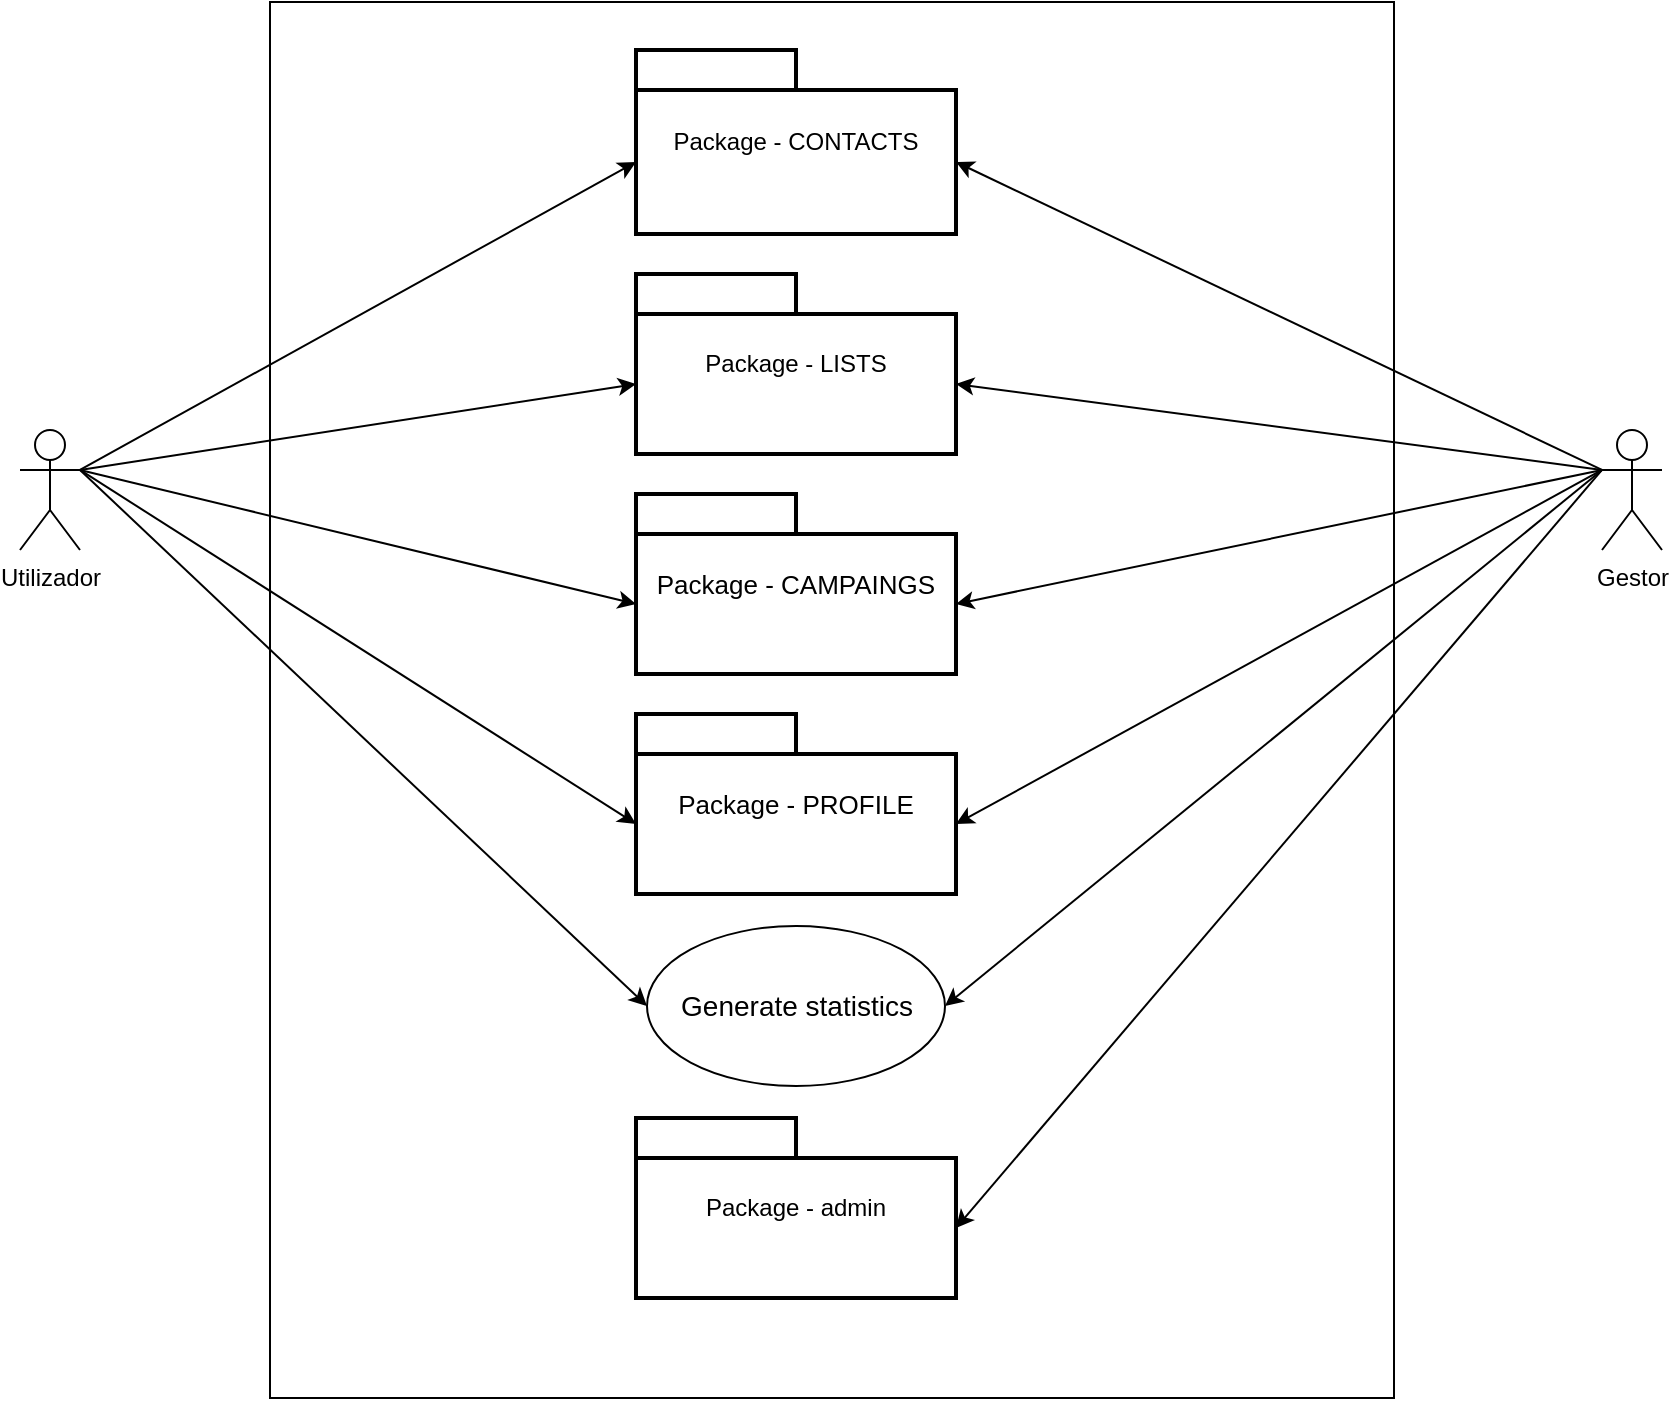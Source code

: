 <mxfile version="20.5.1" type="device" pages="7"><diagram id="rN_tg0I684L8gJ3R9h2H" name="Page-1"><mxGraphModel dx="946" dy="516" grid="0" gridSize="10" guides="1" tooltips="1" connect="1" arrows="1" fold="1" page="0" pageScale="1" pageWidth="1654" pageHeight="2336" math="0" shadow="0"><root><mxCell id="0"/><mxCell id="1" parent="0"/><mxCell id="qIFVFGJRCsdu9wKC1bCU-2" value="" style="rounded=0;whiteSpace=wrap;html=1;" parent="1" vertex="1"><mxGeometry x="212" y="20" width="562" height="698" as="geometry"/></mxCell><mxCell id="qIFVFGJRCsdu9wKC1bCU-18" style="edgeStyle=none;rounded=0;orthogonalLoop=1;jettySize=auto;html=1;exitX=1;exitY=0.333;exitDx=0;exitDy=0;exitPerimeter=0;entryX=0;entryY=0;entryDx=0;entryDy=56;entryPerimeter=0;fontSize=13;sourcePerimeterSpacing=5;targetPerimeterSpacing=5;" parent="1" source="qIFVFGJRCsdu9wKC1bCU-3" target="qIFVFGJRCsdu9wKC1bCU-5" edge="1"><mxGeometry relative="1" as="geometry"/></mxCell><mxCell id="qIFVFGJRCsdu9wKC1bCU-19" style="edgeStyle=none;rounded=0;orthogonalLoop=1;jettySize=auto;html=1;exitX=1;exitY=0.333;exitDx=0;exitDy=0;exitPerimeter=0;entryX=0;entryY=0;entryDx=0;entryDy=55;entryPerimeter=0;fontSize=13;sourcePerimeterSpacing=5;targetPerimeterSpacing=5;" parent="1" source="qIFVFGJRCsdu9wKC1bCU-3" target="qIFVFGJRCsdu9wKC1bCU-6" edge="1"><mxGeometry relative="1" as="geometry"/></mxCell><mxCell id="qIFVFGJRCsdu9wKC1bCU-20" style="edgeStyle=none;rounded=0;orthogonalLoop=1;jettySize=auto;html=1;exitX=1;exitY=0.333;exitDx=0;exitDy=0;exitPerimeter=0;entryX=0;entryY=0;entryDx=0;entryDy=55;entryPerimeter=0;fontSize=13;sourcePerimeterSpacing=5;targetPerimeterSpacing=5;" parent="1" source="qIFVFGJRCsdu9wKC1bCU-3" target="qIFVFGJRCsdu9wKC1bCU-7" edge="1"><mxGeometry relative="1" as="geometry"/></mxCell><mxCell id="qIFVFGJRCsdu9wKC1bCU-21" style="edgeStyle=none;rounded=0;orthogonalLoop=1;jettySize=auto;html=1;exitX=1;exitY=0.333;exitDx=0;exitDy=0;exitPerimeter=0;entryX=0;entryY=0;entryDx=0;entryDy=55;entryPerimeter=0;fontSize=13;sourcePerimeterSpacing=5;targetPerimeterSpacing=5;" parent="1" source="qIFVFGJRCsdu9wKC1bCU-3" target="qIFVFGJRCsdu9wKC1bCU-8" edge="1"><mxGeometry relative="1" as="geometry"/></mxCell><mxCell id="qIFVFGJRCsdu9wKC1bCU-22" style="edgeStyle=none;rounded=0;orthogonalLoop=1;jettySize=auto;html=1;exitX=1;exitY=0.333;exitDx=0;exitDy=0;exitPerimeter=0;entryX=0;entryY=0.5;entryDx=0;entryDy=0;fontSize=13;sourcePerimeterSpacing=5;targetPerimeterSpacing=5;" parent="1" source="qIFVFGJRCsdu9wKC1bCU-3" target="qIFVFGJRCsdu9wKC1bCU-10" edge="1"><mxGeometry relative="1" as="geometry"/></mxCell><mxCell id="qIFVFGJRCsdu9wKC1bCU-3" value="Utilizador" style="shape=umlActor;verticalLabelPosition=bottom;verticalAlign=top;html=1;outlineConnect=0;" parent="1" vertex="1"><mxGeometry x="87" y="234" width="30" height="60" as="geometry"/></mxCell><mxCell id="qIFVFGJRCsdu9wKC1bCU-11" style="rounded=0;orthogonalLoop=1;jettySize=auto;html=1;exitX=0;exitY=0.333;exitDx=0;exitDy=0;exitPerimeter=0;entryX=0;entryY=0;entryDx=160;entryDy=55;entryPerimeter=0;fontSize=13;targetPerimeterSpacing=5;sourcePerimeterSpacing=5;" parent="1" source="qIFVFGJRCsdu9wKC1bCU-4" target="qIFVFGJRCsdu9wKC1bCU-9" edge="1"><mxGeometry relative="1" as="geometry"/></mxCell><mxCell id="qIFVFGJRCsdu9wKC1bCU-12" style="edgeStyle=none;rounded=0;orthogonalLoop=1;jettySize=auto;html=1;exitX=0;exitY=0.333;exitDx=0;exitDy=0;exitPerimeter=0;entryX=1;entryY=0.5;entryDx=0;entryDy=0;fontSize=13;sourcePerimeterSpacing=5;targetPerimeterSpacing=5;" parent="1" source="qIFVFGJRCsdu9wKC1bCU-4" target="qIFVFGJRCsdu9wKC1bCU-10" edge="1"><mxGeometry relative="1" as="geometry"/></mxCell><mxCell id="qIFVFGJRCsdu9wKC1bCU-13" style="edgeStyle=none;rounded=0;orthogonalLoop=1;jettySize=auto;html=1;exitX=0;exitY=0.333;exitDx=0;exitDy=0;exitPerimeter=0;entryX=0;entryY=0;entryDx=160;entryDy=55;entryPerimeter=0;fontSize=13;sourcePerimeterSpacing=5;targetPerimeterSpacing=5;" parent="1" source="qIFVFGJRCsdu9wKC1bCU-4" target="qIFVFGJRCsdu9wKC1bCU-8" edge="1"><mxGeometry relative="1" as="geometry"/></mxCell><mxCell id="qIFVFGJRCsdu9wKC1bCU-15" style="edgeStyle=none;rounded=0;orthogonalLoop=1;jettySize=auto;html=1;exitX=0;exitY=0.333;exitDx=0;exitDy=0;exitPerimeter=0;entryX=0;entryY=0;entryDx=160;entryDy=55;entryPerimeter=0;fontSize=13;sourcePerimeterSpacing=5;targetPerimeterSpacing=5;" parent="1" source="qIFVFGJRCsdu9wKC1bCU-4" target="qIFVFGJRCsdu9wKC1bCU-7" edge="1"><mxGeometry relative="1" as="geometry"/></mxCell><mxCell id="qIFVFGJRCsdu9wKC1bCU-16" style="edgeStyle=none;rounded=0;orthogonalLoop=1;jettySize=auto;html=1;exitX=0;exitY=0.333;exitDx=0;exitDy=0;exitPerimeter=0;entryX=0;entryY=0;entryDx=160;entryDy=55;entryPerimeter=0;fontSize=13;sourcePerimeterSpacing=5;targetPerimeterSpacing=5;" parent="1" source="qIFVFGJRCsdu9wKC1bCU-4" target="qIFVFGJRCsdu9wKC1bCU-6" edge="1"><mxGeometry relative="1" as="geometry"/></mxCell><mxCell id="qIFVFGJRCsdu9wKC1bCU-17" style="edgeStyle=none;rounded=0;orthogonalLoop=1;jettySize=auto;html=1;exitX=0;exitY=0.333;exitDx=0;exitDy=0;exitPerimeter=0;entryX=0;entryY=0;entryDx=160;entryDy=56;entryPerimeter=0;fontSize=13;sourcePerimeterSpacing=5;targetPerimeterSpacing=5;" parent="1" source="qIFVFGJRCsdu9wKC1bCU-4" target="qIFVFGJRCsdu9wKC1bCU-5" edge="1"><mxGeometry relative="1" as="geometry"/></mxCell><mxCell id="qIFVFGJRCsdu9wKC1bCU-4" value="Gestor" style="shape=umlActor;verticalLabelPosition=bottom;verticalAlign=top;html=1;outlineConnect=0;" parent="1" vertex="1"><mxGeometry x="878" y="234" width="30" height="60" as="geometry"/></mxCell><mxCell id="qIFVFGJRCsdu9wKC1bCU-5" value="Package - CONTACTS" style="shape=folder;tabWidth=80;tabHeight=20;tabPosition=left;strokeWidth=2;html=1;whiteSpace=wrap;align=center;" parent="1" vertex="1"><mxGeometry x="395" y="44" width="160" height="92" as="geometry"/></mxCell><mxCell id="qIFVFGJRCsdu9wKC1bCU-6" value="Package - LISTS" style="shape=folder;tabWidth=80;tabHeight=20;tabPosition=left;strokeWidth=2;html=1;whiteSpace=wrap;align=center;" parent="1" vertex="1"><mxGeometry x="395" y="156" width="160" height="90" as="geometry"/></mxCell><mxCell id="qIFVFGJRCsdu9wKC1bCU-7" value="&lt;font style=&quot;font-size: 13px;&quot;&gt;Package - CAMPAINGS&lt;/font&gt;" style="shape=folder;tabWidth=80;tabHeight=20;tabPosition=left;strokeWidth=2;html=1;whiteSpace=wrap;align=center;" parent="1" vertex="1"><mxGeometry x="395" y="266" width="160" height="90" as="geometry"/></mxCell><mxCell id="qIFVFGJRCsdu9wKC1bCU-8" value="&lt;font style=&quot;font-size: 13px;&quot;&gt;Package - PROFILE&lt;/font&gt;" style="shape=folder;tabWidth=80;tabHeight=20;tabPosition=left;strokeWidth=2;html=1;whiteSpace=wrap;align=center;" parent="1" vertex="1"><mxGeometry x="395" y="376" width="160" height="90" as="geometry"/></mxCell><mxCell id="qIFVFGJRCsdu9wKC1bCU-9" value="Package - admin" style="shape=folder;tabWidth=80;tabHeight=20;tabPosition=left;strokeWidth=2;html=1;whiteSpace=wrap;align=center;" parent="1" vertex="1"><mxGeometry x="395" y="578" width="160" height="90" as="geometry"/></mxCell><mxCell id="qIFVFGJRCsdu9wKC1bCU-10" value="&lt;span style=&quot;font-size: 14px;&quot;&gt;Generate statistics&lt;/span&gt;" style="ellipse;whiteSpace=wrap;html=1;" parent="1" vertex="1"><mxGeometry x="400.5" y="482" width="149" height="80" as="geometry"/></mxCell></root></mxGraphModel></diagram><diagram id="iYh60ZEQTMUY6hLxTLVM" name="Page-2"><mxGraphModel dx="1346" dy="916" grid="0" gridSize="10" guides="1" tooltips="1" connect="1" arrows="1" fold="1" page="0" pageScale="1" pageWidth="1654" pageHeight="2336" math="0" shadow="0"><root><mxCell id="0"/><mxCell id="1" parent="0"/><mxCell id="Y1VeffDmR55A79ns18sM-3" style="edgeStyle=none;rounded=0;orthogonalLoop=1;jettySize=auto;html=1;exitX=0;exitY=0;exitDx=160;exitDy=56;exitPerimeter=0;entryX=-0.003;entryY=0.122;entryDx=0;entryDy=0;entryPerimeter=0;fontSize=13;targetPerimeterSpacing=5;dashed=1;startArrow=none;" parent="1" source="Y1VeffDmR55A79ns18sM-4" target="Y1VeffDmR55A79ns18sM-2" edge="1"><mxGeometry relative="1" as="geometry"/></mxCell><mxCell id="PMKbeAgQU4uoMiWQIR2W-5" style="edgeStyle=none;rounded=0;orthogonalLoop=1;jettySize=auto;html=1;exitX=0;exitY=0;exitDx=160;exitDy=56;exitPerimeter=0;fontSize=12;dashed=1;endArrow=open;endFill=0;" parent="1" source="Y1VeffDmR55A79ns18sM-1" edge="1"><mxGeometry relative="1" as="geometry"><mxPoint x="44" y="39" as="targetPoint"/></mxGeometry></mxCell><mxCell id="Y1VeffDmR55A79ns18sM-1" value="Package - CONTACTS" style="shape=folder;tabWidth=80;tabHeight=20;tabPosition=left;strokeWidth=2;html=1;whiteSpace=wrap;align=center;" parent="1" vertex="1"><mxGeometry x="-197" y="-17" width="160" height="92" as="geometry"/></mxCell><mxCell id="Y1VeffDmR55A79ns18sM-2" value="" style="rounded=0;whiteSpace=wrap;html=1;fontSize=13;" parent="1" vertex="1"><mxGeometry x="45" y="-4" width="417" height="347" as="geometry"/></mxCell><mxCell id="d0pd_F2RedOsYjclPk2O-1" value="&lt;font style=&quot;font-size: 14px;&quot;&gt;Visualize contactos&lt;/font&gt;" style="ellipse;whiteSpace=wrap;html=1;" parent="1" vertex="1"><mxGeometry x="293" y="161" width="149" height="80" as="geometry"/></mxCell><mxCell id="d0pd_F2RedOsYjclPk2O-2" value="&lt;span style=&quot;font-size: 14px;&quot;&gt;Create contacts&lt;/span&gt;" style="ellipse;whiteSpace=wrap;html=1;" parent="1" vertex="1"><mxGeometry x="74.5" y="10" width="149" height="80" as="geometry"/></mxCell><mxCell id="PMKbeAgQU4uoMiWQIR2W-1" style="rounded=0;orthogonalLoop=1;jettySize=auto;html=1;exitX=1;exitY=0.5;exitDx=0;exitDy=0;entryX=0.047;entryY=0.313;entryDx=0;entryDy=0;fontSize=12;startArrow=none;startFill=0;endArrow=open;endFill=0;dashed=1;entryPerimeter=0;" parent="1" source="d0pd_F2RedOsYjclPk2O-3" target="d0pd_F2RedOsYjclPk2O-1" edge="1"><mxGeometry relative="1" as="geometry"/></mxCell><mxCell id="d0pd_F2RedOsYjclPk2O-3" value="&lt;span style=&quot;font-size: 14px;&quot;&gt;Edit contacts&lt;/span&gt;" style="ellipse;whiteSpace=wrap;html=1;" parent="1" vertex="1"><mxGeometry x="74.5" y="114" width="149" height="80" as="geometry"/></mxCell><mxCell id="PMKbeAgQU4uoMiWQIR2W-2" style="edgeStyle=none;rounded=0;orthogonalLoop=1;jettySize=auto;html=1;exitX=1;exitY=0.5;exitDx=0;exitDy=0;entryX=0.034;entryY=0.675;entryDx=0;entryDy=0;fontSize=12;endArrow=open;endFill=0;dashed=1;entryPerimeter=0;" parent="1" source="d0pd_F2RedOsYjclPk2O-4" target="d0pd_F2RedOsYjclPk2O-1" edge="1"><mxGeometry relative="1" as="geometry"/></mxCell><mxCell id="d0pd_F2RedOsYjclPk2O-4" value="&lt;font style=&quot;font-size: 14px;&quot;&gt;Delete contacts&lt;/font&gt;" style="ellipse;whiteSpace=wrap;html=1;" parent="1" vertex="1"><mxGeometry x="74.5" y="218" width="149" height="80" as="geometry"/></mxCell><mxCell id="Y1VeffDmR55A79ns18sM-4" value="&lt;font style=&quot;font-size: 12px;&quot;&gt;&amp;lt;&amp;lt;trace&amp;gt;&amp;gt;&lt;/font&gt;" style="text;html=1;strokeColor=none;fillColor=none;align=center;verticalAlign=middle;whiteSpace=wrap;rounded=0;fontSize=13;" parent="1" vertex="1"><mxGeometry x="-26" y="14" width="60" height="30" as="geometry"/></mxCell><mxCell id="PMKbeAgQU4uoMiWQIR2W-6" value="&lt;font style=&quot;font-size: 12px;&quot;&gt;&amp;lt;&amp;lt;include&amp;gt;&amp;gt;&lt;/font&gt;" style="text;html=1;strokeColor=none;fillColor=none;align=center;verticalAlign=middle;whiteSpace=wrap;rounded=0;fontSize=13;" parent="1" vertex="1"><mxGeometry x="242" y="137" width="60" height="30" as="geometry"/></mxCell><mxCell id="PMKbeAgQU4uoMiWQIR2W-7" value="&lt;font style=&quot;font-size: 12px;&quot;&gt;&amp;lt;&amp;lt;include&amp;gt;&amp;gt;&lt;/font&gt;" style="text;html=1;strokeColor=none;fillColor=none;align=center;verticalAlign=middle;whiteSpace=wrap;rounded=0;fontSize=13;" parent="1" vertex="1"><mxGeometry x="248" y="236" width="60" height="30" as="geometry"/></mxCell><mxCell id="DdpWFloY3CaFKM_EZldJ-1" value="EVERYONE CAN USE THIS PACKAGE" style="text;html=1;strokeColor=none;fillColor=none;align=center;verticalAlign=middle;whiteSpace=wrap;rounded=0;" vertex="1" parent="1"><mxGeometry x="-160" y="194" width="71" height="53" as="geometry"/></mxCell></root></mxGraphModel></diagram><diagram id="leB7tcZBiRI5ZWfwD2lj" name="Page-3"><mxGraphModel dx="1346" dy="916" grid="0" gridSize="10" guides="1" tooltips="1" connect="1" arrows="1" fold="1" page="0" pageScale="1" pageWidth="1654" pageHeight="2336" math="0" shadow="0"><root><mxCell id="0"/><mxCell id="1" parent="0"/><mxCell id="UyzyNtcZsX6MvWDX-o_q-7" style="edgeStyle=none;rounded=0;orthogonalLoop=1;jettySize=auto;html=1;exitX=0;exitY=0;exitDx=160;exitDy=56;exitPerimeter=0;entryX=-0.005;entryY=0.223;entryDx=0;entryDy=0;entryPerimeter=0;dashed=1;fontSize=13;sourcePerimeterSpacing=5;targetPerimeterSpacing=5;" parent="1" source="UyzyNtcZsX6MvWDX-o_q-2" target="UyzyNtcZsX6MvWDX-o_q-3" edge="1"><mxGeometry relative="1" as="geometry"/></mxCell><mxCell id="UyzyNtcZsX6MvWDX-o_q-2" value="Package - LISTS" style="shape=folder;tabWidth=80;tabHeight=20;tabPosition=left;strokeWidth=2;html=1;whiteSpace=wrap;align=center;" parent="1" vertex="1"><mxGeometry x="-195" y="-8" width="160" height="92" as="geometry"/></mxCell><mxCell id="UyzyNtcZsX6MvWDX-o_q-3" value="" style="rounded=0;whiteSpace=wrap;html=1;fontSize=13;" parent="1" vertex="1"><mxGeometry x="129" y="-3" width="208" height="220" as="geometry"/></mxCell><mxCell id="UyzyNtcZsX6MvWDX-o_q-4" value="&amp;lt;&amp;lt;trace&amp;gt;&amp;gt;" style="text;html=1;strokeColor=none;fillColor=none;align=center;verticalAlign=middle;whiteSpace=wrap;rounded=0;fontSize=13;" parent="1" vertex="1"><mxGeometry x="17" y="26" width="60" height="30" as="geometry"/></mxCell><mxCell id="UyzyNtcZsX6MvWDX-o_q-5" value="&lt;font style=&quot;font-size: 14px;&quot;&gt;Visualize&amp;nbsp;&lt;br&gt;lists&lt;br&gt;&lt;/font&gt;" style="ellipse;whiteSpace=wrap;html=1;" parent="1" vertex="1"><mxGeometry x="158.5" y="15" width="149" height="80" as="geometry"/></mxCell><mxCell id="UyzyNtcZsX6MvWDX-o_q-6" value="&lt;font style=&quot;font-size: 14px;&quot;&gt;Create list&lt;/font&gt;" style="ellipse;whiteSpace=wrap;html=1;" parent="1" vertex="1"><mxGeometry x="158.5" y="120" width="149" height="80" as="geometry"/></mxCell><mxCell id="Hiez5pMQlyktrkUpeQLs-1" value="EVERYONE CAN USE THIS PACKAGE" style="text;html=1;strokeColor=none;fillColor=none;align=center;verticalAlign=middle;whiteSpace=wrap;rounded=0;" vertex="1" parent="1"><mxGeometry x="-160" y="194" width="71" height="53" as="geometry"/></mxCell></root></mxGraphModel></diagram><diagram id="7uCjd0i8thsYGpgiOJuc" name="Page-4"><mxGraphModel dx="1346" dy="916" grid="0" gridSize="10" guides="1" tooltips="1" connect="1" arrows="1" fold="1" page="0" pageScale="1" pageWidth="1654" pageHeight="2336" math="0" shadow="0"><root><mxCell id="0"/><mxCell id="1" parent="0"/><mxCell id="ScD4QHonfQPaWYqG9C8a-1" style="edgeStyle=none;rounded=0;orthogonalLoop=1;jettySize=auto;html=1;exitX=0;exitY=0;exitDx=160;exitDy=56;exitPerimeter=0;entryX=-0.003;entryY=0.122;entryDx=0;entryDy=0;entryPerimeter=0;fontSize=13;sourcePerimeterSpacing=5;targetPerimeterSpacing=5;dashed=1;endArrow=open;endFill=0;" parent="1" source="ScD4QHonfQPaWYqG9C8a-2" target="ScD4QHonfQPaWYqG9C8a-3" edge="1"><mxGeometry relative="1" as="geometry"/></mxCell><mxCell id="ScD4QHonfQPaWYqG9C8a-2" value="Package - Campaings" style="shape=folder;tabWidth=80;tabHeight=20;tabPosition=left;strokeWidth=2;html=1;whiteSpace=wrap;align=center;" parent="1" vertex="1"><mxGeometry x="-200" y="-21" width="160" height="92" as="geometry"/></mxCell><mxCell id="ScD4QHonfQPaWYqG9C8a-3" value="" style="rounded=0;whiteSpace=wrap;html=1;fontSize=13;" parent="1" vertex="1"><mxGeometry x="49" y="-4" width="342" height="311" as="geometry"/></mxCell><mxCell id="ScD4QHonfQPaWYqG9C8a-4" value="&amp;lt;&amp;lt;trace&amp;gt;&amp;gt;" style="text;html=1;strokeColor=none;fillColor=none;align=center;verticalAlign=middle;whiteSpace=wrap;rounded=0;fontSize=13;" parent="1" vertex="1"><mxGeometry x="-25" y="10" width="60" height="30" as="geometry"/></mxCell><mxCell id="ScD4QHonfQPaWYqG9C8a-5" value="&lt;span style=&quot;font-size: 14px;&quot;&gt;Visualize campanha&lt;/span&gt;" style="ellipse;whiteSpace=wrap;html=1;" parent="1" vertex="1"><mxGeometry x="245" y="165" width="131" height="72" as="geometry"/></mxCell><mxCell id="ScD4QHonfQPaWYqG9C8a-6" value="&lt;font style=&quot;font-size: 14px;&quot;&gt;Create&lt;/font&gt;" style="ellipse;whiteSpace=wrap;html=1;" parent="1" vertex="1"><mxGeometry x="72" y="16" width="133" height="73" as="geometry"/></mxCell><mxCell id="xxqPSZ8Iug7w9UHiWdlZ-6" style="edgeStyle=none;rounded=0;orthogonalLoop=1;jettySize=auto;html=1;exitX=1;exitY=0.5;exitDx=0;exitDy=0;entryX=0.038;entryY=0.278;entryDx=0;entryDy=0;entryPerimeter=0;dashed=1;fontSize=12;startArrow=none;startFill=0;endArrow=open;endFill=0;" parent="1" source="ScD4QHonfQPaWYqG9C8a-7" target="ScD4QHonfQPaWYqG9C8a-5" edge="1"><mxGeometry relative="1" as="geometry"/></mxCell><mxCell id="ScD4QHonfQPaWYqG9C8a-7" value="&lt;font style=&quot;font-size: 14px;&quot;&gt;Generate short link&lt;/font&gt;" style="ellipse;whiteSpace=wrap;html=1;" parent="1" vertex="1"><mxGeometry x="72" y="118" width="130" height="71" as="geometry"/></mxCell><mxCell id="xxqPSZ8Iug7w9UHiWdlZ-7" style="edgeStyle=none;rounded=0;orthogonalLoop=1;jettySize=auto;html=1;exitX=1;exitY=0.5;exitDx=0;exitDy=0;entryX=0.031;entryY=0.722;entryDx=0;entryDy=0;entryPerimeter=0;dashed=1;fontSize=12;startArrow=none;startFill=0;endArrow=open;endFill=0;" parent="1" source="ScD4QHonfQPaWYqG9C8a-8" target="ScD4QHonfQPaWYqG9C8a-5" edge="1"><mxGeometry relative="1" as="geometry"/></mxCell><mxCell id="ScD4QHonfQPaWYqG9C8a-8" value="&lt;font style=&quot;font-size: 14px;&quot;&gt;Send campaingn&lt;/font&gt;" style="ellipse;whiteSpace=wrap;html=1;" parent="1" vertex="1"><mxGeometry x="75" y="218" width="130" height="66" as="geometry"/></mxCell><mxCell id="xxqPSZ8Iug7w9UHiWdlZ-4" value="&lt;font style=&quot;font-size: 12px;&quot;&gt;&amp;lt;&amp;lt;include&amp;gt;&amp;gt;&lt;/font&gt;" style="text;html=1;strokeColor=none;fillColor=none;align=center;verticalAlign=middle;whiteSpace=wrap;rounded=0;fontSize=13;" parent="1" vertex="1"><mxGeometry x="218" y="133" width="60" height="30" as="geometry"/></mxCell><mxCell id="xxqPSZ8Iug7w9UHiWdlZ-5" value="&lt;font style=&quot;font-size: 12px;&quot;&gt;&amp;lt;&amp;lt;include&amp;gt;&amp;gt;&lt;/font&gt;" style="text;html=1;strokeColor=none;fillColor=none;align=center;verticalAlign=middle;whiteSpace=wrap;rounded=0;fontSize=13;" parent="1" vertex="1"><mxGeometry x="218" y="236" width="60" height="30" as="geometry"/></mxCell><mxCell id="4tCJySddR_9ceMUQgw1m-1" value="EVERYONE CAN USE THIS PACKAGE" style="text;html=1;strokeColor=none;fillColor=none;align=center;verticalAlign=middle;whiteSpace=wrap;rounded=0;" vertex="1" parent="1"><mxGeometry x="-160" y="194" width="71" height="53" as="geometry"/></mxCell></root></mxGraphModel></diagram><diagram id="XAAPoAA0MlfvjMhOxoRl" name="Page-5"><mxGraphModel dx="1346" dy="916" grid="0" gridSize="10" guides="1" tooltips="1" connect="1" arrows="1" fold="1" page="0" pageScale="1" pageWidth="1654" pageHeight="2336" math="0" shadow="0"><root><mxCell id="0"/><mxCell id="1" parent="0"/><mxCell id="qQXzkS8BPhQHGZ3WGjJc-10" style="edgeStyle=none;rounded=0;orthogonalLoop=1;jettySize=auto;html=1;exitX=0;exitY=0;exitDx=160;exitDy=56;exitPerimeter=0;entryX=-0.019;entryY=0.158;entryDx=0;entryDy=0;entryPerimeter=0;dashed=1;fontSize=13;sourcePerimeterSpacing=5;targetPerimeterSpacing=5;" parent="1" source="qQXzkS8BPhQHGZ3WGjJc-2" target="qQXzkS8BPhQHGZ3WGjJc-3" edge="1"><mxGeometry relative="1" as="geometry"/></mxCell><mxCell id="qQXzkS8BPhQHGZ3WGjJc-2" value="Package - PROFILE" style="shape=folder;tabWidth=80;tabHeight=20;tabPosition=left;strokeWidth=2;html=1;whiteSpace=wrap;align=center;" parent="1" vertex="1"><mxGeometry x="-195" y="-8" width="160" height="92" as="geometry"/></mxCell><mxCell id="qQXzkS8BPhQHGZ3WGjJc-3" value="" style="rounded=0;whiteSpace=wrap;html=1;fontSize=13;" parent="1" vertex="1"><mxGeometry x="129" y="-3" width="208" height="329" as="geometry"/></mxCell><mxCell id="qQXzkS8BPhQHGZ3WGjJc-4" value="&amp;lt;&amp;lt;trace&amp;gt;&amp;gt;" style="text;html=1;strokeColor=none;fillColor=none;align=center;verticalAlign=middle;whiteSpace=wrap;rounded=0;fontSize=13;" parent="1" vertex="1"><mxGeometry x="17" y="26" width="60" height="30" as="geometry"/></mxCell><mxCell id="qQXzkS8BPhQHGZ3WGjJc-5" value="&lt;span style=&quot;font-size: 14px;&quot;&gt;Login&lt;/span&gt;" style="ellipse;whiteSpace=wrap;html=1;" parent="1" vertex="1"><mxGeometry x="158.5" y="15" width="149" height="80" as="geometry"/></mxCell><mxCell id="qQXzkS8BPhQHGZ3WGjJc-6" value="&lt;font style=&quot;font-size: 14px;&quot;&gt;Change password&lt;/font&gt;" style="ellipse;whiteSpace=wrap;html=1;" parent="1" vertex="1"><mxGeometry x="158.5" y="120" width="149" height="80" as="geometry"/></mxCell><mxCell id="qQXzkS8BPhQHGZ3WGjJc-7" value="&lt;font style=&quot;font-size: 14px;&quot;&gt;Logout&lt;/font&gt;" style="ellipse;whiteSpace=wrap;html=1;" parent="1" vertex="1"><mxGeometry x="158.5" y="224" width="149" height="80" as="geometry"/></mxCell><mxCell id="o-DnXSv5QwNgO4a2Cd91-1" value="EVERYONE CAN USE THIS PACKAGE" style="text;html=1;strokeColor=none;fillColor=none;align=center;verticalAlign=middle;whiteSpace=wrap;rounded=0;" vertex="1" parent="1"><mxGeometry x="-160" y="194" width="71" height="53" as="geometry"/></mxCell></root></mxGraphModel></diagram><diagram id="NhY4RXjV1Vej0gBiQC4d" name="Page-6"><mxGraphModel dx="1346" dy="916" grid="0" gridSize="10" guides="1" tooltips="1" connect="1" arrows="1" fold="1" page="0" pageScale="1" pageWidth="1654" pageHeight="2336" math="0" shadow="0"><root><mxCell id="0"/><mxCell id="1" parent="0"/><mxCell id="6yEY8cJrSfc8gg1mqMVB-1" style="edgeStyle=none;rounded=0;orthogonalLoop=1;jettySize=auto;html=1;exitX=0;exitY=0;exitDx=160;exitDy=56;exitPerimeter=0;entryX=-0.005;entryY=0.223;entryDx=0;entryDy=0;entryPerimeter=0;dashed=1;fontSize=13;sourcePerimeterSpacing=5;targetPerimeterSpacing=5;" parent="1" source="6yEY8cJrSfc8gg1mqMVB-2" target="6yEY8cJrSfc8gg1mqMVB-3" edge="1"><mxGeometry relative="1" as="geometry"/></mxCell><mxCell id="6yEY8cJrSfc8gg1mqMVB-2" value="Package - ADMIN" style="shape=folder;tabWidth=80;tabHeight=20;tabPosition=left;strokeWidth=2;html=1;whiteSpace=wrap;align=center;" parent="1" vertex="1"><mxGeometry x="-195" y="-8" width="160" height="92" as="geometry"/></mxCell><mxCell id="6yEY8cJrSfc8gg1mqMVB-3" value="" style="rounded=0;whiteSpace=wrap;html=1;fontSize=13;" parent="1" vertex="1"><mxGeometry x="129" y="-3" width="208" height="220" as="geometry"/></mxCell><mxCell id="6yEY8cJrSfc8gg1mqMVB-4" value="&amp;lt;&amp;lt;trace&amp;gt;&amp;gt;" style="text;html=1;strokeColor=none;fillColor=none;align=center;verticalAlign=middle;whiteSpace=wrap;rounded=0;fontSize=13;" parent="1" vertex="1"><mxGeometry x="17" y="26" width="60" height="30" as="geometry"/></mxCell><mxCell id="6yEY8cJrSfc8gg1mqMVB-5" value="&lt;font style=&quot;font-size: 14px;&quot;&gt;Create new users and manage them&lt;br&gt;&lt;/font&gt;" style="ellipse;whiteSpace=wrap;html=1;" parent="1" vertex="1"><mxGeometry x="158.5" y="15" width="149" height="80" as="geometry"/></mxCell><mxCell id="6yEY8cJrSfc8gg1mqMVB-6" value="&lt;font style=&quot;font-size: 14px;&quot;&gt;Add more credits&lt;br&gt;&lt;/font&gt;" style="ellipse;whiteSpace=wrap;html=1;" parent="1" vertex="1"><mxGeometry x="158.5" y="120" width="149" height="80" as="geometry"/></mxCell><mxCell id="NaqGvQqcop526icjU9qJ-1" value="only the manager can use this package" style="text;html=1;strokeColor=none;fillColor=none;align=center;verticalAlign=middle;whiteSpace=wrap;rounded=0;" vertex="1" parent="1"><mxGeometry x="-160" y="194" width="71" height="53" as="geometry"/></mxCell></root></mxGraphModel></diagram><diagram id="E3mH2fvZLRzt8B5pSEOi" name="Page-7"><mxGraphModel dx="946" dy="516" grid="0" gridSize="10" guides="1" tooltips="1" connect="1" arrows="1" fold="1" page="1" pageScale="1" pageWidth="1654" pageHeight="2336" math="0" shadow="0"><root><mxCell id="0"/><mxCell id="1" parent="0"/><mxCell id="6LicNiNDZuqS0QMO66Xl-1" value="" style="rounded=0;whiteSpace=wrap;html=1;" parent="1" vertex="1"><mxGeometry x="326" y="62" width="254" height="365" as="geometry"/></mxCell><mxCell id="6LicNiNDZuqS0QMO66Xl-27" style="edgeStyle=none;rounded=0;orthogonalLoop=1;jettySize=auto;html=1;exitX=1;exitY=0.333;exitDx=0;exitDy=0;exitPerimeter=0;entryX=0;entryY=0.5;entryDx=0;entryDy=0;fontSize=12;startArrow=none;startFill=0;endArrow=classic;endFill=1;" parent="1" source="6LicNiNDZuqS0QMO66Xl-7" target="6LicNiNDZuqS0QMO66Xl-21" edge="1"><mxGeometry relative="1" as="geometry"/></mxCell><mxCell id="6LicNiNDZuqS0QMO66Xl-7" value="Utilizador" style="shape=umlActor;verticalLabelPosition=bottom;verticalAlign=top;html=1;outlineConnect=0;" parent="1" vertex="1"><mxGeometry x="195" y="229" width="30" height="60" as="geometry"/></mxCell><mxCell id="6LicNiNDZuqS0QMO66Xl-30" style="edgeStyle=none;rounded=0;orthogonalLoop=1;jettySize=auto;html=1;exitX=0;exitY=0.333;exitDx=0;exitDy=0;exitPerimeter=0;entryX=1;entryY=0.5;entryDx=0;entryDy=0;fontSize=12;startArrow=none;startFill=0;endArrow=classic;endFill=1;" parent="1" source="6LicNiNDZuqS0QMO66Xl-14" target="6LicNiNDZuqS0QMO66Xl-21" edge="1"><mxGeometry relative="1" as="geometry"/></mxCell><mxCell id="6LicNiNDZuqS0QMO66Xl-31" style="edgeStyle=none;rounded=0;orthogonalLoop=1;jettySize=auto;html=1;exitX=0;exitY=0.333;exitDx=0;exitDy=0;exitPerimeter=0;entryX=1;entryY=0.5;entryDx=0;entryDy=0;fontSize=12;startArrow=none;startFill=0;endArrow=classic;endFill=1;" parent="1" source="6LicNiNDZuqS0QMO66Xl-14" target="6LicNiNDZuqS0QMO66Xl-25" edge="1"><mxGeometry relative="1" as="geometry"/></mxCell><mxCell id="6LicNiNDZuqS0QMO66Xl-32" style="edgeStyle=none;rounded=0;orthogonalLoop=1;jettySize=auto;html=1;exitX=0;exitY=0.333;exitDx=0;exitDy=0;exitPerimeter=0;entryX=1;entryY=0.5;entryDx=0;entryDy=0;fontSize=12;startArrow=none;startFill=0;endArrow=classic;endFill=1;" parent="1" source="6LicNiNDZuqS0QMO66Xl-14" target="6LicNiNDZuqS0QMO66Xl-26" edge="1"><mxGeometry relative="1" as="geometry"/></mxCell><mxCell id="6LicNiNDZuqS0QMO66Xl-14" value="Gestor" style="shape=umlActor;verticalLabelPosition=bottom;verticalAlign=top;html=1;outlineConnect=0;" parent="1" vertex="1"><mxGeometry x="638" y="229" width="30" height="60" as="geometry"/></mxCell><mxCell id="6LicNiNDZuqS0QMO66Xl-21" value="&lt;font style=&quot;font-size: 14px;&quot;&gt;Read the message template info&lt;/font&gt;" style="ellipse;whiteSpace=wrap;html=1;" parent="1" vertex="1"><mxGeometry x="377" y="96" width="149" height="80" as="geometry"/></mxCell><mxCell id="6LicNiNDZuqS0QMO66Xl-24" style="edgeStyle=none;rounded=0;orthogonalLoop=1;jettySize=auto;html=1;exitX=0;exitY=0;exitDx=160;exitDy=55;exitPerimeter=0;entryX=0.003;entryY=0.071;entryDx=0;entryDy=0;entryPerimeter=0;dashed=1;fontSize=12;startArrow=none;startFill=0;endArrow=open;endFill=0;" parent="1" source="6LicNiNDZuqS0QMO66Xl-22" target="6LicNiNDZuqS0QMO66Xl-1" edge="1"><mxGeometry relative="1" as="geometry"/></mxCell><mxCell id="6LicNiNDZuqS0QMO66Xl-22" value="Package - TEMPLATES" style="shape=folder;tabWidth=80;tabHeight=20;tabPosition=left;strokeWidth=2;html=1;whiteSpace=wrap;align=center;" parent="1" vertex="1"><mxGeometry x="71" y="34" width="160" height="90" as="geometry"/></mxCell><mxCell id="6LicNiNDZuqS0QMO66Xl-25" value="&lt;font style=&quot;font-size: 14px;&quot;&gt;Create new message template&lt;/font&gt;" style="ellipse;whiteSpace=wrap;html=1;" parent="1" vertex="1"><mxGeometry x="377" y="209" width="149" height="80" as="geometry"/></mxCell><mxCell id="6LicNiNDZuqS0QMO66Xl-26" value="&lt;font style=&quot;font-size: 14px;&quot;&gt;Edit message template&lt;/font&gt;" style="ellipse;whiteSpace=wrap;html=1;" parent="1" vertex="1"><mxGeometry x="377" y="322" width="149" height="80" as="geometry"/></mxCell></root></mxGraphModel></diagram></mxfile>